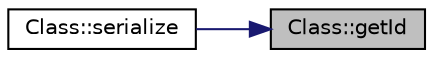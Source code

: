 digraph "Class::getId"
{
 // LATEX_PDF_SIZE
  edge [fontname="Helvetica",fontsize="10",labelfontname="Helvetica",labelfontsize="10"];
  node [fontname="Helvetica",fontsize="10",shape=record];
  rankdir="RL";
  Node1 [label="Class::getId",height=0.2,width=0.4,color="black", fillcolor="grey75", style="filled", fontcolor="black",tooltip="Gets the ID of the class."];
  Node1 -> Node2 [dir="back",color="midnightblue",fontsize="10",style="solid",fontname="Helvetica"];
  Node2 [label="Class::serialize",height=0.2,width=0.4,color="black", fillcolor="white", style="filled",URL="$classClass.html#a91caa03328dac22c6af12a51c1de5332",tooltip="Serializes the class object to a string."];
}

